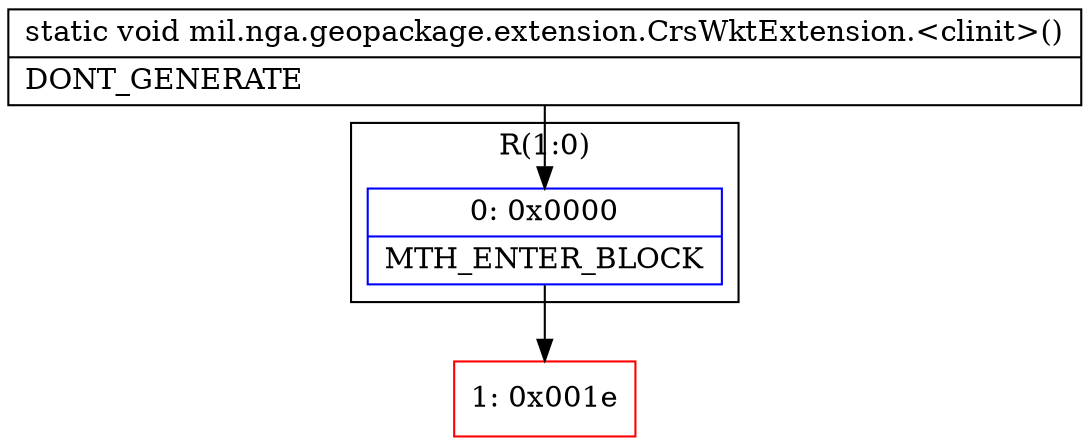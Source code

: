 digraph "CFG formil.nga.geopackage.extension.CrsWktExtension.\<clinit\>()V" {
subgraph cluster_Region_15155819 {
label = "R(1:0)";
node [shape=record,color=blue];
Node_0 [shape=record,label="{0\:\ 0x0000|MTH_ENTER_BLOCK\l}"];
}
Node_1 [shape=record,color=red,label="{1\:\ 0x001e}"];
MethodNode[shape=record,label="{static void mil.nga.geopackage.extension.CrsWktExtension.\<clinit\>()  | DONT_GENERATE\l}"];
MethodNode -> Node_0;
Node_0 -> Node_1;
}

